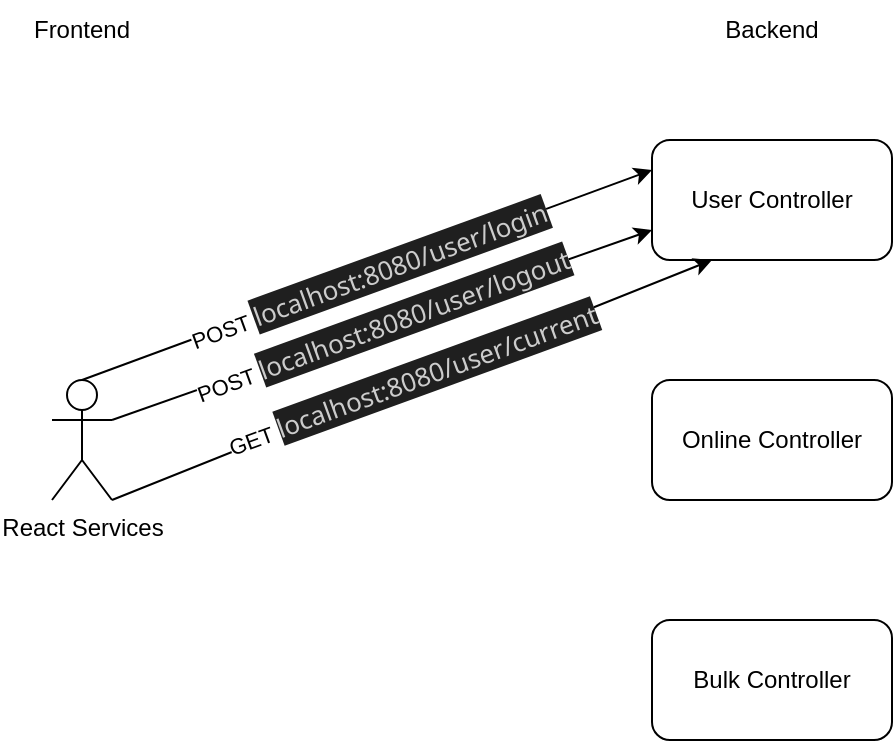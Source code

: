 <mxfile>
    <diagram id="SF8iR9scsyTEP30kzSuz" name="Page-1">
        <mxGraphModel dx="780" dy="463" grid="0" gridSize="10" guides="1" tooltips="1" connect="1" arrows="1" fold="1" page="1" pageScale="1" pageWidth="827" pageHeight="1169" math="0" shadow="0">
            <root>
                <mxCell id="0"/>
                <mxCell id="1" parent="0"/>
                <mxCell id="8" value="React Services" style="shape=umlActor;verticalLabelPosition=bottom;verticalAlign=top;html=1;outlineConnect=0;" vertex="1" parent="1">
                    <mxGeometry x="140" y="280" width="30" height="60" as="geometry"/>
                </mxCell>
                <mxCell id="16" value="User Controller" style="rounded=1;whiteSpace=wrap;html=1;" vertex="1" parent="1">
                    <mxGeometry x="440" y="160" width="120" height="60" as="geometry"/>
                </mxCell>
                <mxCell id="17" value="Online Controller" style="rounded=1;whiteSpace=wrap;html=1;" vertex="1" parent="1">
                    <mxGeometry x="440" y="280" width="120" height="60" as="geometry"/>
                </mxCell>
                <mxCell id="18" value="Bulk Controller" style="rounded=1;whiteSpace=wrap;html=1;" vertex="1" parent="1">
                    <mxGeometry x="440" y="400" width="120" height="60" as="geometry"/>
                </mxCell>
                <mxCell id="19" value="Frontend" style="text;html=1;strokeColor=none;fillColor=none;align=center;verticalAlign=middle;whiteSpace=wrap;rounded=0;" vertex="1" parent="1">
                    <mxGeometry x="125" y="90" width="60" height="30" as="geometry"/>
                </mxCell>
                <mxCell id="20" value="Backend" style="text;html=1;strokeColor=none;fillColor=none;align=center;verticalAlign=middle;whiteSpace=wrap;rounded=0;" vertex="1" parent="1">
                    <mxGeometry x="470" y="90" width="60" height="30" as="geometry"/>
                </mxCell>
                <mxCell id="29" value="" style="endArrow=classic;html=1;entryX=0;entryY=0.25;entryDx=0;entryDy=0;exitX=0.5;exitY=0;exitDx=0;exitDy=0;exitPerimeter=0;" edge="1" parent="1" source="8" target="16">
                    <mxGeometry relative="1" as="geometry">
                        <mxPoint x="170" y="230" as="sourcePoint"/>
                        <mxPoint x="270" y="230" as="targetPoint"/>
                    </mxGeometry>
                </mxCell>
                <mxCell id="30" value="POST&amp;nbsp;&lt;span style=&quot;color: rgb(204, 204, 204); font-family: &amp;quot;Segoe WPC&amp;quot;, &amp;quot;Segoe UI&amp;quot;, sans-serif; font-size: 13px; text-align: start; background-color: rgb(31, 31, 31);&quot;&gt;localhost:8080/user/login&lt;/span&gt;" style="edgeLabel;resizable=0;html=1;align=center;verticalAlign=middle;rotation=-20;" connectable="0" vertex="1" parent="29">
                    <mxGeometry relative="1" as="geometry"/>
                </mxCell>
                <mxCell id="31" value="" style="endArrow=classic;html=1;entryX=0;entryY=0.75;entryDx=0;entryDy=0;exitX=1;exitY=0.333;exitDx=0;exitDy=0;exitPerimeter=0;" edge="1" parent="1" source="8" target="16">
                    <mxGeometry relative="1" as="geometry">
                        <mxPoint x="170" y="305" as="sourcePoint"/>
                        <mxPoint x="455" y="200" as="targetPoint"/>
                    </mxGeometry>
                </mxCell>
                <mxCell id="32" value="POST&amp;nbsp;&lt;span style=&quot;color: rgb(204, 204, 204); font-family: &amp;quot;Segoe WPC&amp;quot;, &amp;quot;Segoe UI&amp;quot;, sans-serif; font-size: 13px; text-align: start; background-color: rgb(31, 31, 31);&quot;&gt;localhost:8080/user/logout&lt;br&gt;&lt;/span&gt;" style="edgeLabel;resizable=0;html=1;align=center;verticalAlign=middle;rotation=-20;" connectable="0" vertex="1" parent="31">
                    <mxGeometry relative="1" as="geometry"/>
                </mxCell>
                <mxCell id="33" value="" style="endArrow=classic;html=1;entryX=0.25;entryY=1;entryDx=0;entryDy=0;exitX=1;exitY=1;exitDx=0;exitDy=0;exitPerimeter=0;" edge="1" parent="1" source="8" target="16">
                    <mxGeometry relative="1" as="geometry">
                        <mxPoint x="180" y="340" as="sourcePoint"/>
                        <mxPoint x="450" y="245" as="targetPoint"/>
                    </mxGeometry>
                </mxCell>
                <mxCell id="34" value="GET&amp;nbsp;&lt;span style=&quot;color: rgb(204, 204, 204); font-family: &amp;quot;Segoe WPC&amp;quot;, &amp;quot;Segoe UI&amp;quot;, sans-serif; font-size: 13px; text-align: start; background-color: rgb(31, 31, 31);&quot;&gt;localhost:8080/user/current&lt;br&gt;&lt;/span&gt;" style="edgeLabel;resizable=0;html=1;align=center;verticalAlign=middle;rotation=-20;" connectable="0" vertex="1" parent="33">
                    <mxGeometry relative="1" as="geometry"/>
                </mxCell>
            </root>
        </mxGraphModel>
    </diagram>
</mxfile>